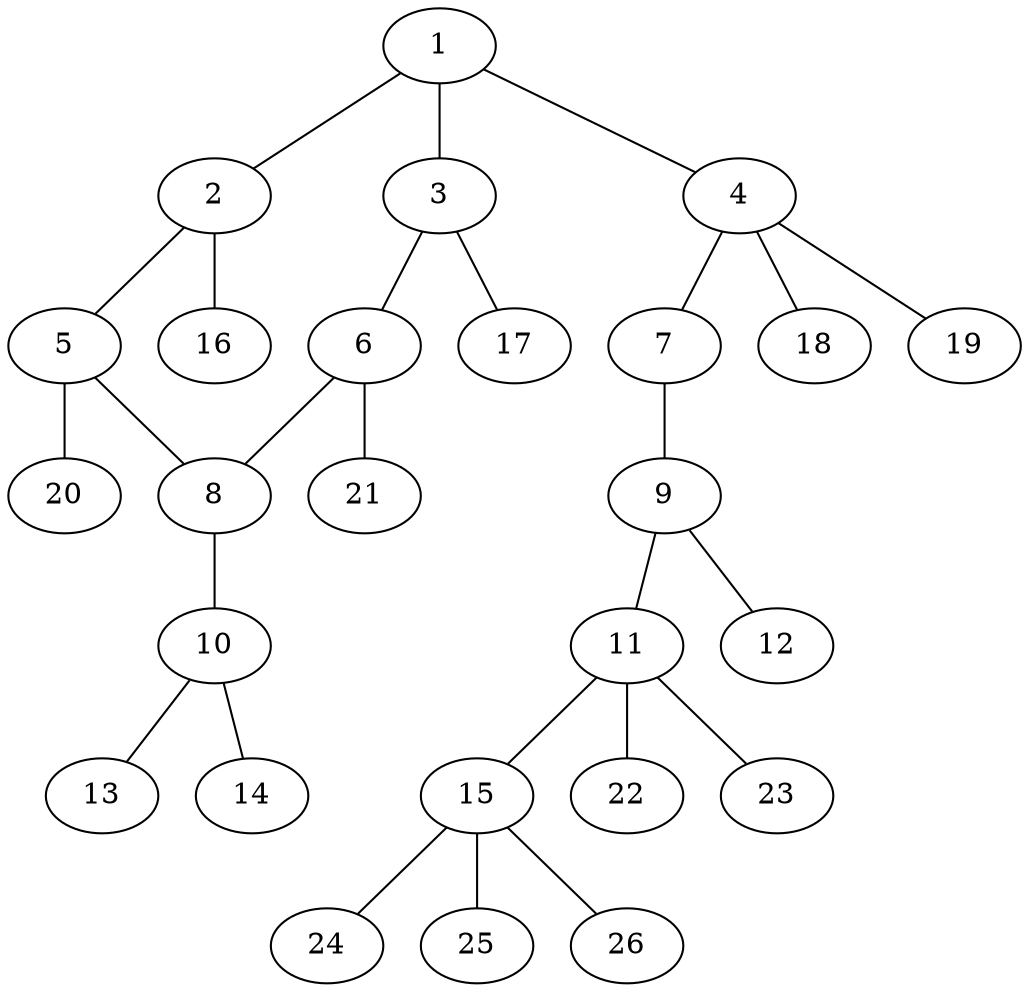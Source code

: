 graph molecule_997 {
	1	 [chem=C];
	2	 [chem=C];
	1 -- 2	 [valence=1];
	3	 [chem=C];
	1 -- 3	 [valence=2];
	4	 [chem=C];
	1 -- 4	 [valence=1];
	5	 [chem=C];
	2 -- 5	 [valence=2];
	16	 [chem=H];
	2 -- 16	 [valence=1];
	6	 [chem=C];
	3 -- 6	 [valence=1];
	17	 [chem=H];
	3 -- 17	 [valence=1];
	7	 [chem=O];
	4 -- 7	 [valence=1];
	18	 [chem=H];
	4 -- 18	 [valence=1];
	19	 [chem=H];
	4 -- 19	 [valence=1];
	8	 [chem=C];
	5 -- 8	 [valence=1];
	20	 [chem=H];
	5 -- 20	 [valence=1];
	6 -- 8	 [valence=2];
	21	 [chem=H];
	6 -- 21	 [valence=1];
	9	 [chem=C];
	7 -- 9	 [valence=1];
	10	 [chem=N];
	8 -- 10	 [valence=1];
	11	 [chem=C];
	9 -- 11	 [valence=1];
	12	 [chem=O];
	9 -- 12	 [valence=2];
	13	 [chem=O];
	10 -- 13	 [valence=2];
	14	 [chem=O];
	10 -- 14	 [valence=1];
	15	 [chem=C];
	11 -- 15	 [valence=1];
	22	 [chem=H];
	11 -- 22	 [valence=1];
	23	 [chem=H];
	11 -- 23	 [valence=1];
	24	 [chem=H];
	15 -- 24	 [valence=1];
	25	 [chem=H];
	15 -- 25	 [valence=1];
	26	 [chem=H];
	15 -- 26	 [valence=1];
}
